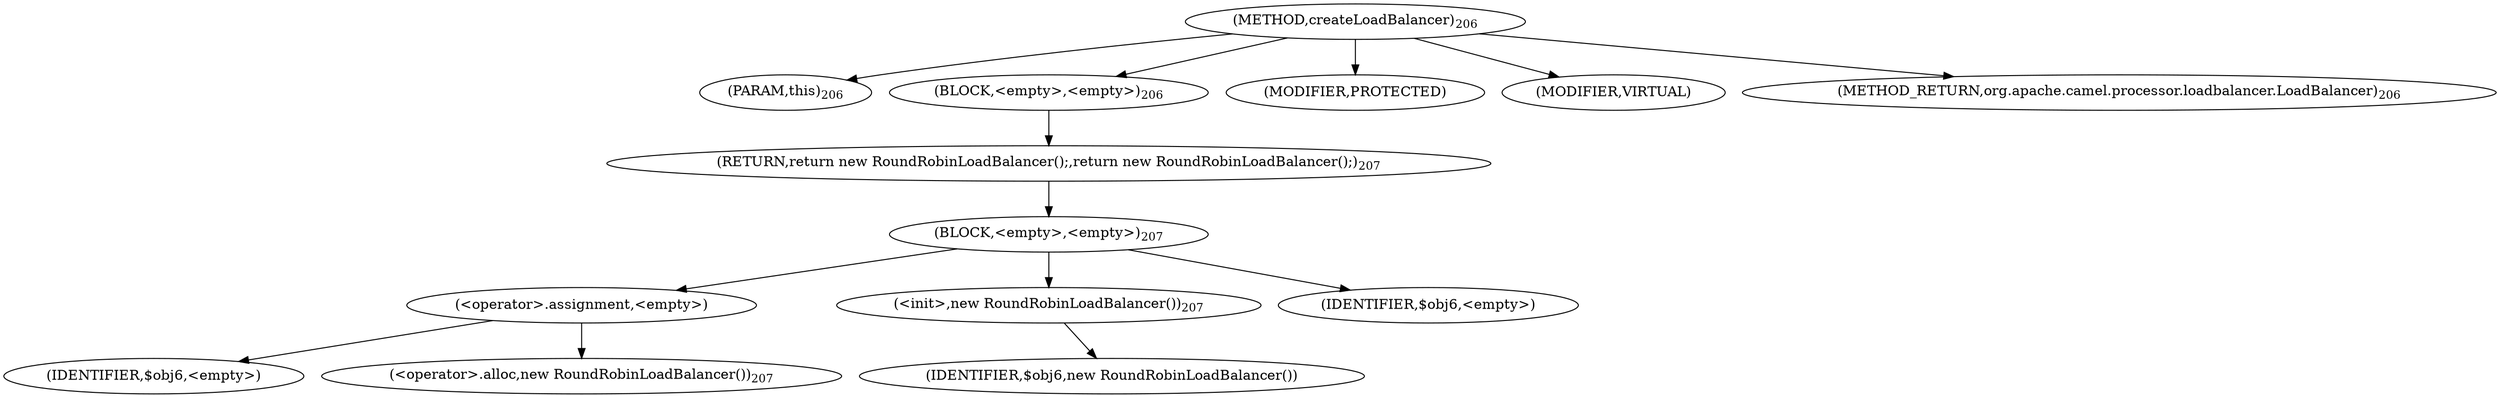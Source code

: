 digraph "createLoadBalancer" {  
"519" [label = <(METHOD,createLoadBalancer)<SUB>206</SUB>> ]
"520" [label = <(PARAM,this)<SUB>206</SUB>> ]
"521" [label = <(BLOCK,&lt;empty&gt;,&lt;empty&gt;)<SUB>206</SUB>> ]
"522" [label = <(RETURN,return new RoundRobinLoadBalancer();,return new RoundRobinLoadBalancer();)<SUB>207</SUB>> ]
"523" [label = <(BLOCK,&lt;empty&gt;,&lt;empty&gt;)<SUB>207</SUB>> ]
"524" [label = <(&lt;operator&gt;.assignment,&lt;empty&gt;)> ]
"525" [label = <(IDENTIFIER,$obj6,&lt;empty&gt;)> ]
"526" [label = <(&lt;operator&gt;.alloc,new RoundRobinLoadBalancer())<SUB>207</SUB>> ]
"527" [label = <(&lt;init&gt;,new RoundRobinLoadBalancer())<SUB>207</SUB>> ]
"528" [label = <(IDENTIFIER,$obj6,new RoundRobinLoadBalancer())> ]
"529" [label = <(IDENTIFIER,$obj6,&lt;empty&gt;)> ]
"530" [label = <(MODIFIER,PROTECTED)> ]
"531" [label = <(MODIFIER,VIRTUAL)> ]
"532" [label = <(METHOD_RETURN,org.apache.camel.processor.loadbalancer.LoadBalancer)<SUB>206</SUB>> ]
  "519" -> "520" 
  "519" -> "521" 
  "519" -> "530" 
  "519" -> "531" 
  "519" -> "532" 
  "521" -> "522" 
  "522" -> "523" 
  "523" -> "524" 
  "523" -> "527" 
  "523" -> "529" 
  "524" -> "525" 
  "524" -> "526" 
  "527" -> "528" 
}

